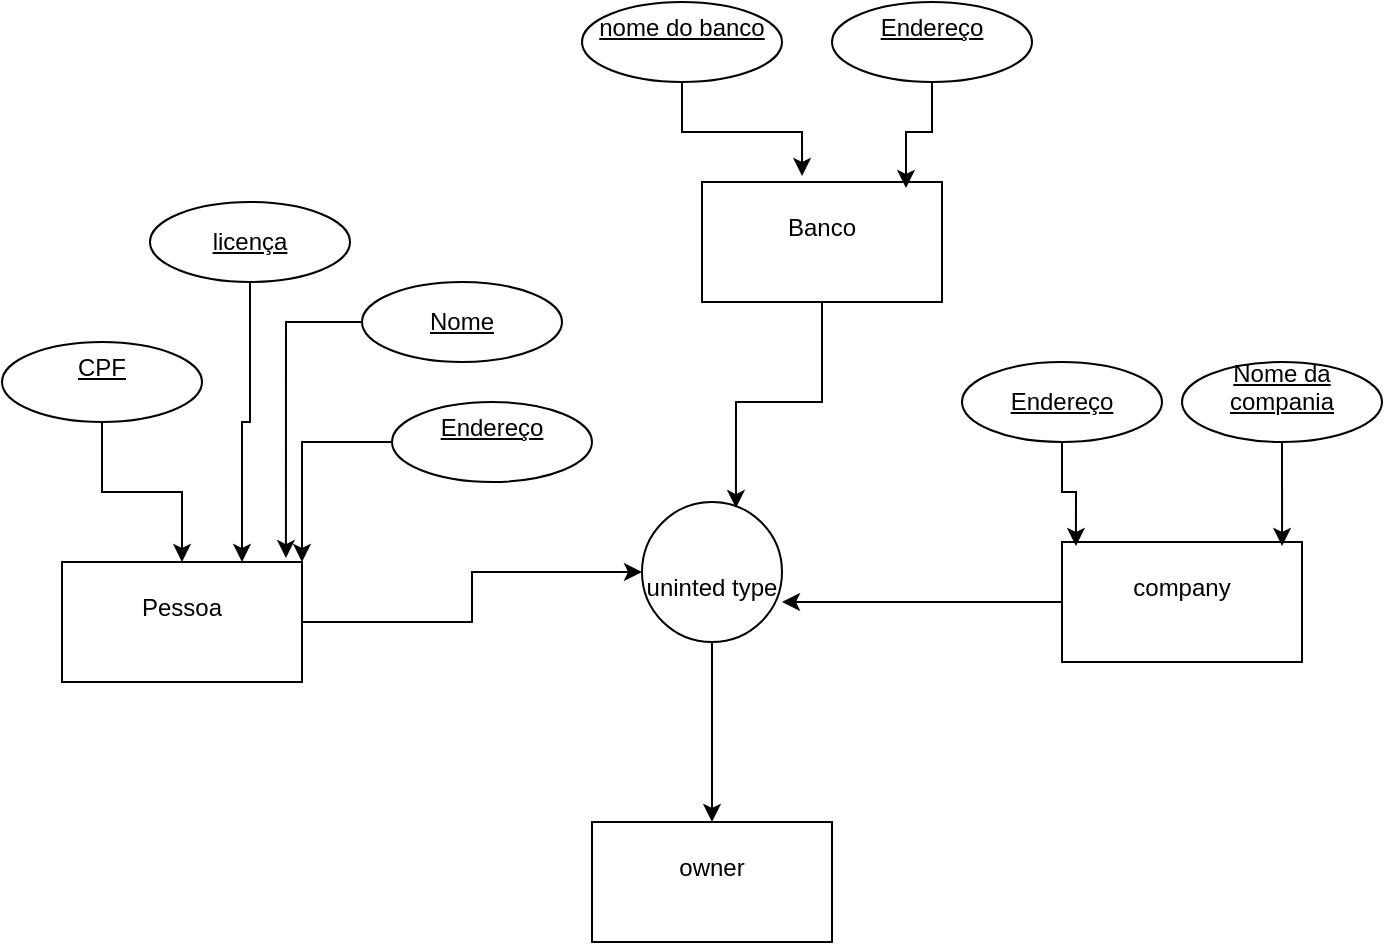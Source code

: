 <mxfile version="24.7.17">
  <diagram name="Página-1" id="pAKY0X_TiKrnMXLvtzPD">
    <mxGraphModel dx="1405" dy="2011" grid="1" gridSize="10" guides="1" tooltips="1" connect="1" arrows="1" fold="1" page="1" pageScale="1" pageWidth="827" pageHeight="1169" math="0" shadow="0">
      <root>
        <mxCell id="0" />
        <mxCell id="1" parent="0" />
        <mxCell id="gvbxVrptIM7KX_KHsRxO-5" style="edgeStyle=orthogonalEdgeStyle;rounded=0;orthogonalLoop=1;jettySize=auto;html=1;exitX=1;exitY=0.5;exitDx=0;exitDy=0;entryX=0;entryY=0.5;entryDx=0;entryDy=0;" edge="1" parent="1" source="gvbxVrptIM7KX_KHsRxO-1" target="gvbxVrptIM7KX_KHsRxO-6">
          <mxGeometry relative="1" as="geometry" />
        </mxCell>
        <mxCell id="gvbxVrptIM7KX_KHsRxO-1" value="&lt;font style=&quot;vertical-align: inherit;&quot;&gt;&lt;font style=&quot;vertical-align: inherit;&quot;&gt;Pessoa&lt;/font&gt;&lt;/font&gt;&lt;div&gt;&lt;font style=&quot;vertical-align: inherit;&quot;&gt;&lt;font style=&quot;vertical-align: inherit;&quot;&gt;&lt;br&gt;&lt;/font&gt;&lt;/font&gt;&lt;/div&gt;" style="rounded=0;whiteSpace=wrap;html=1;" vertex="1" parent="1">
          <mxGeometry x="320" y="250" width="120" height="60" as="geometry" />
        </mxCell>
        <mxCell id="gvbxVrptIM7KX_KHsRxO-3" value="&lt;div&gt;&lt;font style=&quot;vertical-align: inherit;&quot;&gt;&lt;font style=&quot;vertical-align: inherit;&quot;&gt;&lt;font style=&quot;vertical-align: inherit;&quot;&gt;&lt;font style=&quot;vertical-align: inherit;&quot;&gt;&lt;font style=&quot;vertical-align: inherit;&quot;&gt;&lt;font style=&quot;vertical-align: inherit;&quot;&gt;Banco&lt;/font&gt;&lt;/font&gt;&lt;/font&gt;&lt;/font&gt;&lt;/font&gt;&lt;/font&gt;&lt;/div&gt;&lt;div&gt;&lt;font style=&quot;vertical-align: inherit;&quot;&gt;&lt;font style=&quot;vertical-align: inherit;&quot;&gt;&lt;font style=&quot;vertical-align: inherit;&quot;&gt;&lt;font style=&quot;vertical-align: inherit;&quot;&gt;&lt;br&gt;&lt;/font&gt;&lt;/font&gt;&lt;/font&gt;&lt;/font&gt;&lt;/div&gt;" style="rounded=0;whiteSpace=wrap;html=1;" vertex="1" parent="1">
          <mxGeometry x="640" y="60" width="120" height="60" as="geometry" />
        </mxCell>
        <mxCell id="gvbxVrptIM7KX_KHsRxO-4" value="&lt;div&gt;&lt;font style=&quot;vertical-align: inherit;&quot;&gt;&lt;font style=&quot;vertical-align: inherit;&quot;&gt;&lt;font style=&quot;vertical-align: inherit;&quot;&gt;&lt;font style=&quot;vertical-align: inherit;&quot;&gt;company&lt;/font&gt;&lt;/font&gt;&lt;/font&gt;&lt;/font&gt;&lt;/div&gt;&lt;div&gt;&lt;font style=&quot;vertical-align: inherit;&quot;&gt;&lt;font style=&quot;vertical-align: inherit;&quot;&gt;&lt;font style=&quot;vertical-align: inherit;&quot;&gt;&lt;font style=&quot;vertical-align: inherit;&quot;&gt;&lt;br&gt;&lt;/font&gt;&lt;/font&gt;&lt;/font&gt;&lt;/font&gt;&lt;/div&gt;" style="rounded=0;whiteSpace=wrap;html=1;" vertex="1" parent="1">
          <mxGeometry x="820" y="240" width="120" height="60" as="geometry" />
        </mxCell>
        <mxCell id="gvbxVrptIM7KX_KHsRxO-13" style="edgeStyle=orthogonalEdgeStyle;rounded=0;orthogonalLoop=1;jettySize=auto;html=1;exitX=0.5;exitY=1;exitDx=0;exitDy=0;" edge="1" parent="1" source="gvbxVrptIM7KX_KHsRxO-6" target="gvbxVrptIM7KX_KHsRxO-12">
          <mxGeometry relative="1" as="geometry" />
        </mxCell>
        <mxCell id="gvbxVrptIM7KX_KHsRxO-6" value="&lt;div&gt;&lt;font style=&quot;vertical-align: inherit;&quot;&gt;&lt;font style=&quot;vertical-align: inherit;&quot;&gt;&lt;br&gt;&lt;/font&gt;&lt;/font&gt;&lt;/div&gt;&lt;font style=&quot;vertical-align: inherit;&quot;&gt;&lt;font style=&quot;vertical-align: inherit;&quot;&gt;uninted type&lt;/font&gt;&lt;/font&gt;" style="ellipse;whiteSpace=wrap;html=1;aspect=fixed;" vertex="1" parent="1">
          <mxGeometry x="610" y="220" width="70" height="70" as="geometry" />
        </mxCell>
        <mxCell id="gvbxVrptIM7KX_KHsRxO-10" style="edgeStyle=orthogonalEdgeStyle;rounded=0;orthogonalLoop=1;jettySize=auto;html=1;entryX=1;entryY=0.714;entryDx=0;entryDy=0;entryPerimeter=0;" edge="1" parent="1" source="gvbxVrptIM7KX_KHsRxO-4" target="gvbxVrptIM7KX_KHsRxO-6">
          <mxGeometry relative="1" as="geometry" />
        </mxCell>
        <mxCell id="gvbxVrptIM7KX_KHsRxO-11" style="edgeStyle=orthogonalEdgeStyle;rounded=0;orthogonalLoop=1;jettySize=auto;html=1;entryX=0.671;entryY=0.043;entryDx=0;entryDy=0;entryPerimeter=0;" edge="1" parent="1" source="gvbxVrptIM7KX_KHsRxO-3" target="gvbxVrptIM7KX_KHsRxO-6">
          <mxGeometry relative="1" as="geometry" />
        </mxCell>
        <mxCell id="gvbxVrptIM7KX_KHsRxO-12" value="&lt;font style=&quot;vertical-align: inherit;&quot;&gt;&lt;font style=&quot;vertical-align: inherit;&quot;&gt;owner&lt;/font&gt;&lt;/font&gt;&lt;div&gt;&lt;font style=&quot;vertical-align: inherit;&quot;&gt;&lt;font style=&quot;vertical-align: inherit;&quot;&gt;&lt;br&gt;&lt;/font&gt;&lt;/font&gt;&lt;/div&gt;" style="rounded=0;whiteSpace=wrap;html=1;" vertex="1" parent="1">
          <mxGeometry x="585" y="380" width="120" height="60" as="geometry" />
        </mxCell>
        <mxCell id="gvbxVrptIM7KX_KHsRxO-18" style="edgeStyle=orthogonalEdgeStyle;rounded=0;orthogonalLoop=1;jettySize=auto;html=1;exitX=0.5;exitY=1;exitDx=0;exitDy=0;entryX=0.75;entryY=0;entryDx=0;entryDy=0;" edge="1" parent="1" source="gvbxVrptIM7KX_KHsRxO-14" target="gvbxVrptIM7KX_KHsRxO-1">
          <mxGeometry relative="1" as="geometry" />
        </mxCell>
        <mxCell id="gvbxVrptIM7KX_KHsRxO-14" value="&lt;font style=&quot;vertical-align: inherit;&quot;&gt;&lt;font style=&quot;vertical-align: inherit;&quot;&gt;licença&lt;/font&gt;&lt;/font&gt;" style="ellipse;whiteSpace=wrap;html=1;align=center;fontStyle=4;" vertex="1" parent="1">
          <mxGeometry x="364" y="70" width="100" height="40" as="geometry" />
        </mxCell>
        <mxCell id="gvbxVrptIM7KX_KHsRxO-19" style="edgeStyle=orthogonalEdgeStyle;rounded=0;orthogonalLoop=1;jettySize=auto;html=1;" edge="1" parent="1" source="gvbxVrptIM7KX_KHsRxO-15" target="gvbxVrptIM7KX_KHsRxO-1">
          <mxGeometry relative="1" as="geometry" />
        </mxCell>
        <mxCell id="gvbxVrptIM7KX_KHsRxO-15" value="&lt;div&gt;&lt;font style=&quot;vertical-align: inherit;&quot;&gt;&lt;font style=&quot;vertical-align: inherit;&quot;&gt;&lt;font style=&quot;vertical-align: inherit;&quot;&gt;&lt;font style=&quot;vertical-align: inherit;&quot;&gt;CPF&lt;/font&gt;&lt;/font&gt;&lt;/font&gt;&lt;/font&gt;&lt;/div&gt;&lt;div&gt;&lt;font style=&quot;vertical-align: inherit;&quot;&gt;&lt;font style=&quot;vertical-align: inherit;&quot;&gt;&lt;font style=&quot;vertical-align: inherit;&quot;&gt;&lt;font style=&quot;vertical-align: inherit;&quot;&gt;&lt;br&gt;&lt;/font&gt;&lt;/font&gt;&lt;/font&gt;&lt;/font&gt;&lt;/div&gt;" style="ellipse;whiteSpace=wrap;html=1;align=center;fontStyle=4;" vertex="1" parent="1">
          <mxGeometry x="290" y="140" width="100" height="40" as="geometry" />
        </mxCell>
        <mxCell id="gvbxVrptIM7KX_KHsRxO-16" value="&lt;font style=&quot;vertical-align: inherit;&quot;&gt;&lt;font style=&quot;vertical-align: inherit;&quot;&gt;Nome&lt;/font&gt;&lt;/font&gt;" style="ellipse;whiteSpace=wrap;html=1;align=center;fontStyle=4;" vertex="1" parent="1">
          <mxGeometry x="470" y="110" width="100" height="40" as="geometry" />
        </mxCell>
        <mxCell id="gvbxVrptIM7KX_KHsRxO-21" style="edgeStyle=orthogonalEdgeStyle;rounded=0;orthogonalLoop=1;jettySize=auto;html=1;entryX=1;entryY=0;entryDx=0;entryDy=0;" edge="1" parent="1" source="gvbxVrptIM7KX_KHsRxO-17" target="gvbxVrptIM7KX_KHsRxO-1">
          <mxGeometry relative="1" as="geometry" />
        </mxCell>
        <mxCell id="gvbxVrptIM7KX_KHsRxO-17" value="&lt;font style=&quot;vertical-align: inherit;&quot;&gt;&lt;font style=&quot;vertical-align: inherit;&quot;&gt;Endereço&lt;/font&gt;&lt;/font&gt;&lt;div&gt;&lt;font style=&quot;vertical-align: inherit;&quot;&gt;&lt;font style=&quot;vertical-align: inherit;&quot;&gt;&lt;br&gt;&lt;/font&gt;&lt;/font&gt;&lt;/div&gt;" style="ellipse;whiteSpace=wrap;html=1;align=center;fontStyle=4;" vertex="1" parent="1">
          <mxGeometry x="485" y="170" width="100" height="40" as="geometry" />
        </mxCell>
        <mxCell id="gvbxVrptIM7KX_KHsRxO-20" style="edgeStyle=orthogonalEdgeStyle;rounded=0;orthogonalLoop=1;jettySize=auto;html=1;entryX=0.933;entryY=-0.033;entryDx=0;entryDy=0;entryPerimeter=0;" edge="1" parent="1" source="gvbxVrptIM7KX_KHsRxO-16" target="gvbxVrptIM7KX_KHsRxO-1">
          <mxGeometry relative="1" as="geometry" />
        </mxCell>
        <mxCell id="gvbxVrptIM7KX_KHsRxO-22" value="&lt;font style=&quot;vertical-align: inherit;&quot;&gt;&lt;font style=&quot;vertical-align: inherit;&quot;&gt;nome do banco&lt;/font&gt;&lt;/font&gt;&lt;div&gt;&lt;font style=&quot;vertical-align: inherit;&quot;&gt;&lt;font style=&quot;vertical-align: inherit;&quot;&gt;&lt;br&gt;&lt;/font&gt;&lt;/font&gt;&lt;/div&gt;" style="ellipse;whiteSpace=wrap;html=1;align=center;fontStyle=4;" vertex="1" parent="1">
          <mxGeometry x="580" y="-30" width="100" height="40" as="geometry" />
        </mxCell>
        <mxCell id="gvbxVrptIM7KX_KHsRxO-23" value="&lt;font style=&quot;vertical-align: inherit;&quot;&gt;&lt;font style=&quot;vertical-align: inherit;&quot;&gt;Endereço&lt;/font&gt;&lt;/font&gt;&lt;div&gt;&lt;font style=&quot;vertical-align: inherit;&quot;&gt;&lt;font style=&quot;vertical-align: inherit;&quot;&gt;&lt;br&gt;&lt;/font&gt;&lt;/font&gt;&lt;/div&gt;" style="ellipse;whiteSpace=wrap;html=1;align=center;fontStyle=4;" vertex="1" parent="1">
          <mxGeometry x="705" y="-30" width="100" height="40" as="geometry" />
        </mxCell>
        <mxCell id="gvbxVrptIM7KX_KHsRxO-24" style="edgeStyle=orthogonalEdgeStyle;rounded=0;orthogonalLoop=1;jettySize=auto;html=1;entryX=0.85;entryY=0.05;entryDx=0;entryDy=0;entryPerimeter=0;" edge="1" parent="1" source="gvbxVrptIM7KX_KHsRxO-23" target="gvbxVrptIM7KX_KHsRxO-3">
          <mxGeometry relative="1" as="geometry" />
        </mxCell>
        <mxCell id="gvbxVrptIM7KX_KHsRxO-25" style="edgeStyle=orthogonalEdgeStyle;rounded=0;orthogonalLoop=1;jettySize=auto;html=1;entryX=0.417;entryY=-0.05;entryDx=0;entryDy=0;entryPerimeter=0;" edge="1" parent="1" source="gvbxVrptIM7KX_KHsRxO-22" target="gvbxVrptIM7KX_KHsRxO-3">
          <mxGeometry relative="1" as="geometry" />
        </mxCell>
        <mxCell id="gvbxVrptIM7KX_KHsRxO-26" value="&lt;font style=&quot;vertical-align: inherit;&quot;&gt;&lt;font style=&quot;vertical-align: inherit;&quot;&gt;Endereço&lt;/font&gt;&lt;/font&gt;" style="ellipse;whiteSpace=wrap;html=1;align=center;fontStyle=4;" vertex="1" parent="1">
          <mxGeometry x="770" y="150" width="100" height="40" as="geometry" />
        </mxCell>
        <mxCell id="gvbxVrptIM7KX_KHsRxO-27" value="&lt;font style=&quot;vertical-align: inherit;&quot;&gt;&lt;font style=&quot;vertical-align: inherit;&quot;&gt;Nome da compania&lt;/font&gt;&lt;/font&gt;&lt;div&gt;&lt;font style=&quot;vertical-align: inherit;&quot;&gt;&lt;font style=&quot;vertical-align: inherit;&quot;&gt;&lt;br&gt;&lt;/font&gt;&lt;/font&gt;&lt;/div&gt;" style="ellipse;whiteSpace=wrap;html=1;align=center;fontStyle=4;" vertex="1" parent="1">
          <mxGeometry x="880" y="150" width="100" height="40" as="geometry" />
        </mxCell>
        <mxCell id="gvbxVrptIM7KX_KHsRxO-28" style="edgeStyle=orthogonalEdgeStyle;rounded=0;orthogonalLoop=1;jettySize=auto;html=1;exitX=0.5;exitY=1;exitDx=0;exitDy=0;entryX=0.917;entryY=0.033;entryDx=0;entryDy=0;entryPerimeter=0;" edge="1" parent="1" source="gvbxVrptIM7KX_KHsRxO-27" target="gvbxVrptIM7KX_KHsRxO-4">
          <mxGeometry relative="1" as="geometry" />
        </mxCell>
        <mxCell id="gvbxVrptIM7KX_KHsRxO-29" style="edgeStyle=orthogonalEdgeStyle;rounded=0;orthogonalLoop=1;jettySize=auto;html=1;exitX=0.5;exitY=1;exitDx=0;exitDy=0;entryX=0.058;entryY=0.033;entryDx=0;entryDy=0;entryPerimeter=0;" edge="1" parent="1" source="gvbxVrptIM7KX_KHsRxO-26" target="gvbxVrptIM7KX_KHsRxO-4">
          <mxGeometry relative="1" as="geometry" />
        </mxCell>
      </root>
    </mxGraphModel>
  </diagram>
</mxfile>
